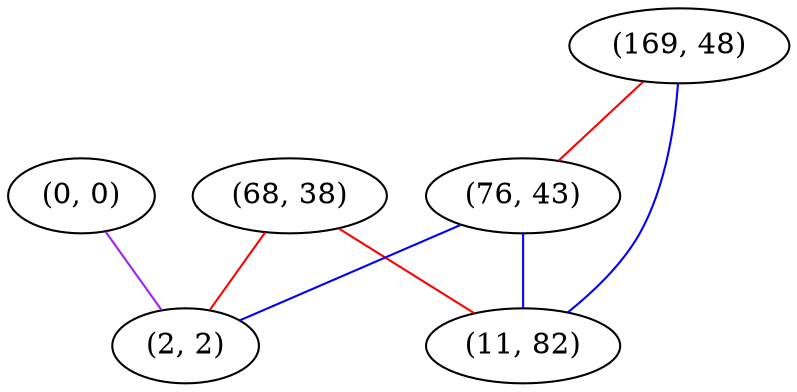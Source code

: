 graph "" {
"(0, 0)";
"(68, 38)";
"(169, 48)";
"(76, 43)";
"(2, 2)";
"(11, 82)";
"(0, 0)" -- "(2, 2)"  [color=purple, key=0, weight=4];
"(68, 38)" -- "(11, 82)"  [color=red, key=0, weight=1];
"(68, 38)" -- "(2, 2)"  [color=red, key=0, weight=1];
"(169, 48)" -- "(11, 82)"  [color=blue, key=0, weight=3];
"(169, 48)" -- "(76, 43)"  [color=red, key=0, weight=1];
"(76, 43)" -- "(11, 82)"  [color=blue, key=0, weight=3];
"(76, 43)" -- "(2, 2)"  [color=blue, key=0, weight=3];
}
